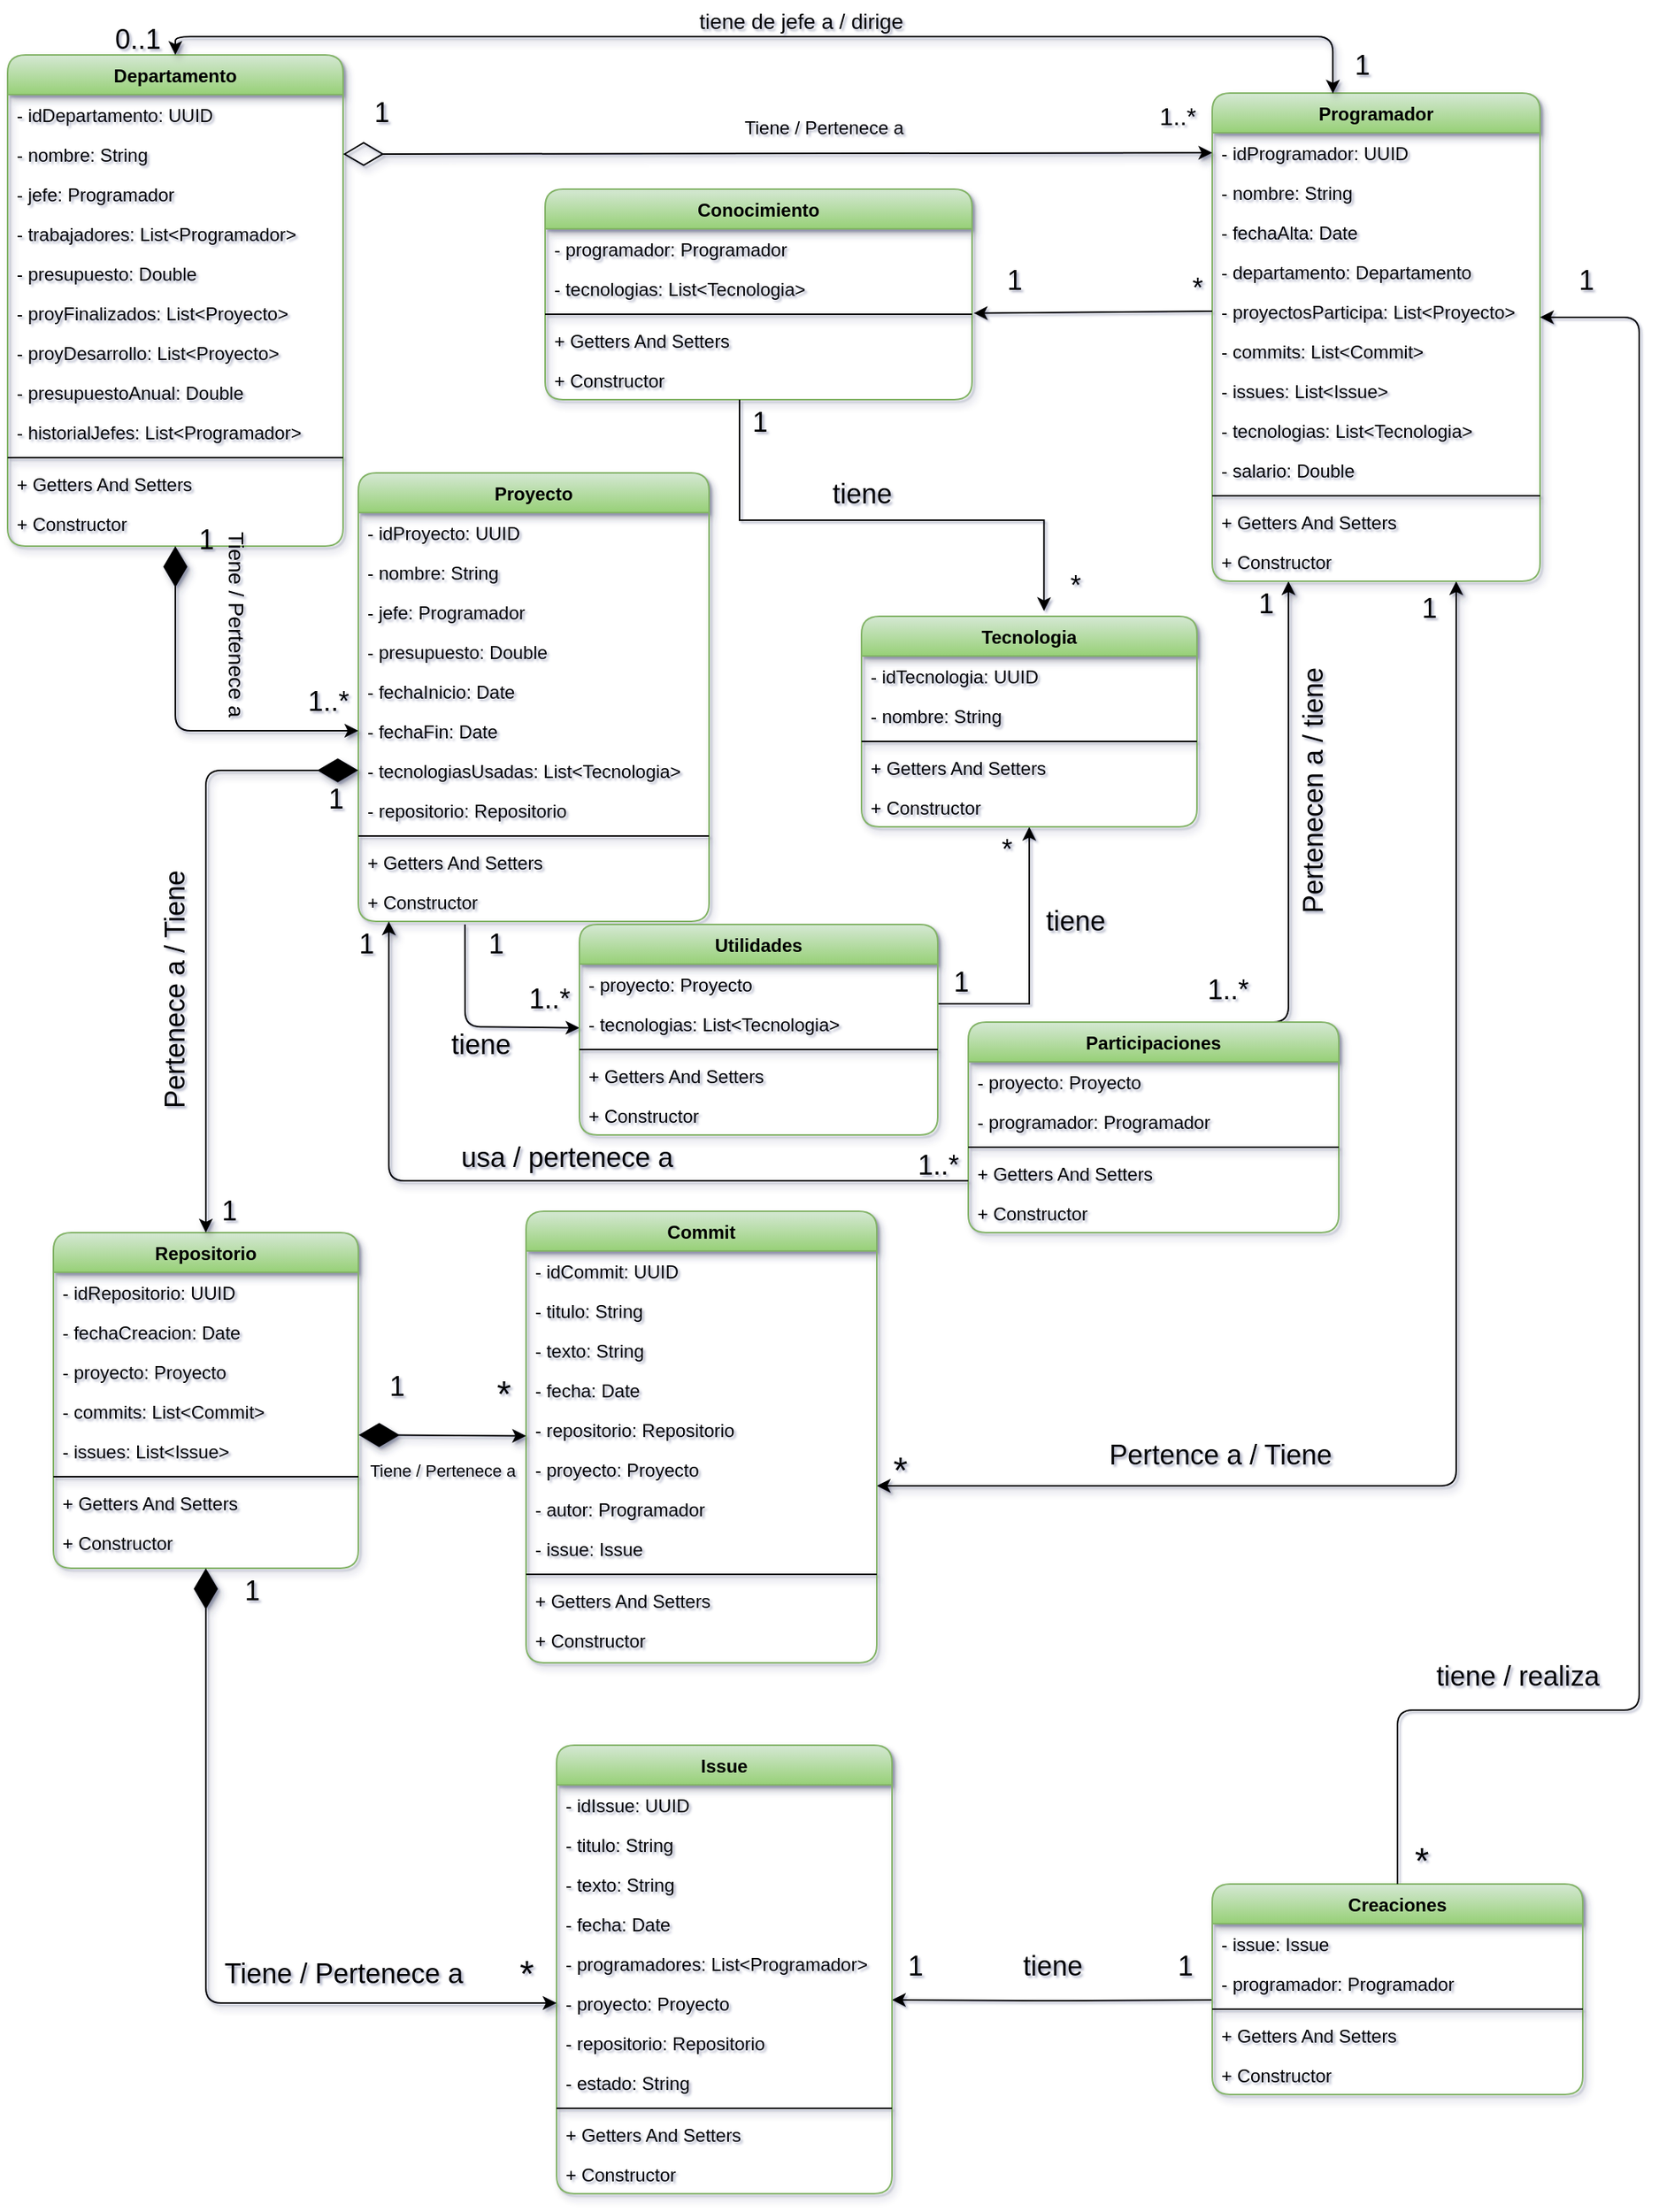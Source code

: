 <mxfile version="15.8.4" type="device"><diagram id="HZmxY4WNw8024BE34JRR" name="Page-1"><mxGraphModel dx="1360" dy="820" grid="1" gridSize="10" guides="1" tooltips="1" connect="1" arrows="1" fold="1" page="1" pageScale="1" pageWidth="827" pageHeight="1169" background="none" math="0" shadow="1"><root><mxCell id="0"/><mxCell id="1" parent="0"/><mxCell id="TiH0geAo-olVfuEoiiwe-1" value="Departamento" style="swimlane;fontStyle=1;align=center;verticalAlign=top;childLayout=stackLayout;horizontal=1;startSize=26;horizontalStack=0;resizeParent=1;resizeParentMax=0;resizeLast=0;collapsible=1;marginBottom=0;fillColor=#d5e8d4;strokeColor=#82b366;gradientColor=#97d077;rounded=1;shadow=1;" parent="1" vertex="1"><mxGeometry y="32" width="220" height="322" as="geometry"/></mxCell><mxCell id="TiH0geAo-olVfuEoiiwe-2" value="- idDepartamento: UUID" style="text;strokeColor=none;fillColor=none;align=left;verticalAlign=top;spacingLeft=4;spacingRight=4;overflow=hidden;rotatable=0;points=[[0,0.5],[1,0.5]];portConstraint=eastwest;rounded=1;shadow=1;" parent="TiH0geAo-olVfuEoiiwe-1" vertex="1"><mxGeometry y="26" width="220" height="26" as="geometry"/></mxCell><mxCell id="ypCZ3P_r6VAvFXWBrY6j-39" value="- nombre: String" style="text;strokeColor=none;fillColor=none;align=left;verticalAlign=top;spacingLeft=4;spacingRight=4;overflow=hidden;rotatable=0;points=[[0,0.5],[1,0.5]];portConstraint=eastwest;rounded=1;shadow=1;" parent="TiH0geAo-olVfuEoiiwe-1" vertex="1"><mxGeometry y="52" width="220" height="26" as="geometry"/></mxCell><mxCell id="TiH0geAo-olVfuEoiiwe-5" value="- jefe: Programador" style="text;strokeColor=none;fillColor=none;align=left;verticalAlign=top;spacingLeft=4;spacingRight=4;overflow=hidden;rotatable=0;points=[[0,0.5],[1,0.5]];portConstraint=eastwest;rounded=1;shadow=1;" parent="TiH0geAo-olVfuEoiiwe-1" vertex="1"><mxGeometry y="78" width="220" height="26" as="geometry"/></mxCell><mxCell id="KIv9-WWHV8d2K7aZ8tw2-1" value="- trabajadores: List&lt;Programador&gt;" style="text;strokeColor=none;fillColor=none;align=left;verticalAlign=top;spacingLeft=4;spacingRight=4;overflow=hidden;rotatable=0;points=[[0,0.5],[1,0.5]];portConstraint=eastwest;rounded=1;shadow=1;" vertex="1" parent="TiH0geAo-olVfuEoiiwe-1"><mxGeometry y="104" width="220" height="26" as="geometry"/></mxCell><mxCell id="TiH0geAo-olVfuEoiiwe-6" value="- presupuesto: Double" style="text;strokeColor=none;fillColor=none;align=left;verticalAlign=top;spacingLeft=4;spacingRight=4;overflow=hidden;rotatable=0;points=[[0,0.5],[1,0.5]];portConstraint=eastwest;rounded=1;shadow=1;" parent="TiH0geAo-olVfuEoiiwe-1" vertex="1"><mxGeometry y="130" width="220" height="26" as="geometry"/></mxCell><mxCell id="TiH0geAo-olVfuEoiiwe-7" value="- proyFinalizados: List&lt;Proyecto&gt;" style="text;strokeColor=none;fillColor=none;align=left;verticalAlign=top;spacingLeft=4;spacingRight=4;overflow=hidden;rotatable=0;points=[[0,0.5],[1,0.5]];portConstraint=eastwest;rounded=1;shadow=1;" parent="TiH0geAo-olVfuEoiiwe-1" vertex="1"><mxGeometry y="156" width="220" height="26" as="geometry"/></mxCell><mxCell id="TiH0geAo-olVfuEoiiwe-8" value="- proyDesarrollo: List&lt;Proyecto&gt;" style="text;strokeColor=none;fillColor=none;align=left;verticalAlign=top;spacingLeft=4;spacingRight=4;overflow=hidden;rotatable=0;points=[[0,0.5],[1,0.5]];portConstraint=eastwest;rounded=1;shadow=1;" parent="TiH0geAo-olVfuEoiiwe-1" vertex="1"><mxGeometry y="182" width="220" height="26" as="geometry"/></mxCell><mxCell id="TiH0geAo-olVfuEoiiwe-9" value="- presupuestoAnual: Double" style="text;strokeColor=none;fillColor=none;align=left;verticalAlign=top;spacingLeft=4;spacingRight=4;overflow=hidden;rotatable=0;points=[[0,0.5],[1,0.5]];portConstraint=eastwest;rounded=1;shadow=1;" parent="TiH0geAo-olVfuEoiiwe-1" vertex="1"><mxGeometry y="208" width="220" height="26" as="geometry"/></mxCell><mxCell id="TiH0geAo-olVfuEoiiwe-21" value="- historialJefes: List&lt;Programador&gt;" style="text;strokeColor=none;fillColor=none;align=left;verticalAlign=top;spacingLeft=4;spacingRight=4;overflow=hidden;rotatable=0;points=[[0,0.5],[1,0.5]];portConstraint=eastwest;rounded=1;shadow=1;" parent="TiH0geAo-olVfuEoiiwe-1" vertex="1"><mxGeometry y="234" width="220" height="26" as="geometry"/></mxCell><mxCell id="TiH0geAo-olVfuEoiiwe-3" value="" style="line;strokeWidth=1;fillColor=none;align=left;verticalAlign=middle;spacingTop=-1;spacingLeft=3;spacingRight=3;rotatable=0;labelPosition=right;points=[];portConstraint=eastwest;rounded=1;shadow=1;" parent="TiH0geAo-olVfuEoiiwe-1" vertex="1"><mxGeometry y="260" width="220" height="8" as="geometry"/></mxCell><mxCell id="TiH0geAo-olVfuEoiiwe-4" value="+ Getters And Setters" style="text;strokeColor=none;fillColor=none;align=left;verticalAlign=top;spacingLeft=4;spacingRight=4;overflow=hidden;rotatable=0;points=[[0,0.5],[1,0.5]];portConstraint=eastwest;rounded=1;shadow=1;" parent="TiH0geAo-olVfuEoiiwe-1" vertex="1"><mxGeometry y="268" width="220" height="26" as="geometry"/></mxCell><mxCell id="TiH0geAo-olVfuEoiiwe-10" value="+ Constructor" style="text;strokeColor=none;fillColor=none;align=left;verticalAlign=top;spacingLeft=4;spacingRight=4;overflow=hidden;rotatable=0;points=[[0,0.5],[1,0.5]];portConstraint=eastwest;rounded=1;shadow=1;" parent="TiH0geAo-olVfuEoiiwe-1" vertex="1"><mxGeometry y="294" width="220" height="28" as="geometry"/></mxCell><mxCell id="TiH0geAo-olVfuEoiiwe-11" value="Proyecto" style="swimlane;fontStyle=1;align=center;verticalAlign=top;childLayout=stackLayout;horizontal=1;startSize=26;horizontalStack=0;resizeParent=1;resizeParentMax=0;resizeLast=0;collapsible=1;marginBottom=0;fillColor=#d5e8d4;strokeColor=#82b366;gradientColor=#97d077;rounded=1;shadow=1;" parent="1" vertex="1"><mxGeometry x="230" y="306" width="230" height="294" as="geometry"/></mxCell><mxCell id="TiH0geAo-olVfuEoiiwe-12" value="- idProyecto: UUID" style="text;strokeColor=none;fillColor=none;align=left;verticalAlign=top;spacingLeft=4;spacingRight=4;overflow=hidden;rotatable=0;points=[[0,0.5],[1,0.5]];portConstraint=eastwest;rounded=1;shadow=1;" parent="TiH0geAo-olVfuEoiiwe-11" vertex="1"><mxGeometry y="26" width="230" height="26" as="geometry"/></mxCell><mxCell id="ypCZ3P_r6VAvFXWBrY6j-42" value="- nombre: String" style="text;strokeColor=none;fillColor=none;align=left;verticalAlign=top;spacingLeft=4;spacingRight=4;overflow=hidden;rotatable=0;points=[[0,0.5],[1,0.5]];portConstraint=eastwest;rounded=1;shadow=1;" parent="TiH0geAo-olVfuEoiiwe-11" vertex="1"><mxGeometry y="52" width="230" height="26" as="geometry"/></mxCell><mxCell id="TiH0geAo-olVfuEoiiwe-13" value="- jefe: Programador" style="text;strokeColor=none;fillColor=none;align=left;verticalAlign=top;spacingLeft=4;spacingRight=4;overflow=hidden;rotatable=0;points=[[0,0.5],[1,0.5]];portConstraint=eastwest;rounded=1;shadow=1;" parent="TiH0geAo-olVfuEoiiwe-11" vertex="1"><mxGeometry y="78" width="230" height="26" as="geometry"/></mxCell><mxCell id="TiH0geAo-olVfuEoiiwe-14" value="- presupuesto: Double" style="text;strokeColor=none;fillColor=none;align=left;verticalAlign=top;spacingLeft=4;spacingRight=4;overflow=hidden;rotatable=0;points=[[0,0.5],[1,0.5]];portConstraint=eastwest;rounded=1;shadow=1;" parent="TiH0geAo-olVfuEoiiwe-11" vertex="1"><mxGeometry y="104" width="230" height="26" as="geometry"/></mxCell><mxCell id="TiH0geAo-olVfuEoiiwe-15" value="- fechaInicio: Date" style="text;strokeColor=none;fillColor=none;align=left;verticalAlign=top;spacingLeft=4;spacingRight=4;overflow=hidden;rotatable=0;points=[[0,0.5],[1,0.5]];portConstraint=eastwest;rounded=1;shadow=1;" parent="TiH0geAo-olVfuEoiiwe-11" vertex="1"><mxGeometry y="130" width="230" height="26" as="geometry"/></mxCell><mxCell id="TiH0geAo-olVfuEoiiwe-16" value="- fechaFin: Date" style="text;strokeColor=none;fillColor=none;align=left;verticalAlign=top;spacingLeft=4;spacingRight=4;overflow=hidden;rotatable=0;points=[[0,0.5],[1,0.5]];portConstraint=eastwest;rounded=1;shadow=1;" parent="TiH0geAo-olVfuEoiiwe-11" vertex="1"><mxGeometry y="156" width="230" height="26" as="geometry"/></mxCell><mxCell id="TiH0geAo-olVfuEoiiwe-17" value="- tecnologiasUsadas: List&lt;Tecnologia&gt;" style="text;strokeColor=none;fillColor=none;align=left;verticalAlign=top;spacingLeft=4;spacingRight=4;overflow=hidden;rotatable=0;points=[[0,0.5],[1,0.5]];portConstraint=eastwest;rounded=1;shadow=1;" parent="TiH0geAo-olVfuEoiiwe-11" vertex="1"><mxGeometry y="182" width="230" height="26" as="geometry"/></mxCell><mxCell id="TiH0geAo-olVfuEoiiwe-22" value="- repositorio: Repositorio" style="text;strokeColor=none;fillColor=none;align=left;verticalAlign=top;spacingLeft=4;spacingRight=4;overflow=hidden;rotatable=0;points=[[0,0.5],[1,0.5]];portConstraint=eastwest;rounded=1;shadow=1;" parent="TiH0geAo-olVfuEoiiwe-11" vertex="1"><mxGeometry y="208" width="230" height="26" as="geometry"/></mxCell><mxCell id="TiH0geAo-olVfuEoiiwe-18" value="" style="line;strokeWidth=1;fillColor=none;align=left;verticalAlign=middle;spacingTop=-1;spacingLeft=3;spacingRight=3;rotatable=0;labelPosition=right;points=[];portConstraint=eastwest;rounded=1;shadow=1;" parent="TiH0geAo-olVfuEoiiwe-11" vertex="1"><mxGeometry y="234" width="230" height="8" as="geometry"/></mxCell><mxCell id="TiH0geAo-olVfuEoiiwe-19" value="+ Getters And Setters" style="text;strokeColor=none;fillColor=none;align=left;verticalAlign=top;spacingLeft=4;spacingRight=4;overflow=hidden;rotatable=0;points=[[0,0.5],[1,0.5]];portConstraint=eastwest;rounded=1;shadow=1;" parent="TiH0geAo-olVfuEoiiwe-11" vertex="1"><mxGeometry y="242" width="230" height="26" as="geometry"/></mxCell><mxCell id="TiH0geAo-olVfuEoiiwe-20" value="+ Constructor " style="text;strokeColor=none;fillColor=none;align=left;verticalAlign=top;spacingLeft=4;spacingRight=4;overflow=hidden;rotatable=0;points=[[0,0.5],[1,0.5]];portConstraint=eastwest;rounded=1;shadow=1;" parent="TiH0geAo-olVfuEoiiwe-11" vertex="1"><mxGeometry y="268" width="230" height="26" as="geometry"/></mxCell><mxCell id="Bo5ASMbknL42rBoyFhP4-28" style="edgeStyle=orthogonalEdgeStyle;orthogonalLoop=1;jettySize=auto;html=1;endArrow=classic;endFill=1;shadow=1;startArrow=classic;startFill=1;" parent="1" source="TiH0geAo-olVfuEoiiwe-23" target="TiH0geAo-olVfuEoiiwe-46" edge="1"><mxGeometry relative="1" as="geometry"><Array as="points"><mxPoint x="950" y="970"/></Array><mxPoint x="570" y="860" as="targetPoint"/></mxGeometry></mxCell><mxCell id="89NfcNjuYtu2z_Fh4dar-20" style="edgeStyle=orthogonalEdgeStyle;rounded=1;orthogonalLoop=1;jettySize=auto;html=1;fontSize=18;endArrow=none;endFill=0;shadow=1;entryX=0.75;entryY=0;entryDx=0;entryDy=0;startArrow=classic;startFill=1;" parent="1" source="TiH0geAo-olVfuEoiiwe-23" target="89NfcNjuYtu2z_Fh4dar-2" edge="1"><mxGeometry relative="1" as="geometry"><Array as="points"><mxPoint x="840" y="666"/></Array><mxPoint x="810" y="590" as="targetPoint"/></mxGeometry></mxCell><mxCell id="TiH0geAo-olVfuEoiiwe-23" value="Programador" style="swimlane;fontStyle=1;align=center;verticalAlign=top;childLayout=stackLayout;horizontal=1;startSize=26;horizontalStack=0;resizeParent=1;resizeParentMax=0;resizeLast=0;collapsible=1;marginBottom=0;fillColor=#d5e8d4;strokeColor=#82b366;gradientColor=#97d077;rounded=1;shadow=1;" parent="1" vertex="1"><mxGeometry x="790" y="57" width="215" height="320" as="geometry"/></mxCell><mxCell id="TiH0geAo-olVfuEoiiwe-24" value="- idProgramador: UUID" style="text;strokeColor=none;fillColor=none;align=left;verticalAlign=top;spacingLeft=4;spacingRight=4;overflow=hidden;rotatable=0;points=[[0,0.5],[1,0.5]];portConstraint=eastwest;rounded=1;shadow=1;" parent="TiH0geAo-olVfuEoiiwe-23" vertex="1"><mxGeometry y="26" width="215" height="26" as="geometry"/></mxCell><mxCell id="ypCZ3P_r6VAvFXWBrY6j-40" value="- nombre: String" style="text;strokeColor=none;fillColor=none;align=left;verticalAlign=top;spacingLeft=4;spacingRight=4;overflow=hidden;rotatable=0;points=[[0,0.5],[1,0.5]];portConstraint=eastwest;rounded=1;shadow=1;" parent="TiH0geAo-olVfuEoiiwe-23" vertex="1"><mxGeometry y="52" width="215" height="26" as="geometry"/></mxCell><mxCell id="TiH0geAo-olVfuEoiiwe-25" value="- fechaAlta: Date" style="text;strokeColor=none;fillColor=none;align=left;verticalAlign=top;spacingLeft=4;spacingRight=4;overflow=hidden;rotatable=0;points=[[0,0.5],[1,0.5]];portConstraint=eastwest;rounded=1;shadow=1;" parent="TiH0geAo-olVfuEoiiwe-23" vertex="1"><mxGeometry y="78" width="215" height="26" as="geometry"/></mxCell><mxCell id="TiH0geAo-olVfuEoiiwe-26" value="- departamento: Departamento" style="text;strokeColor=none;fillColor=none;align=left;verticalAlign=top;spacingLeft=4;spacingRight=4;overflow=hidden;rotatable=0;points=[[0,0.5],[1,0.5]];portConstraint=eastwest;rounded=1;shadow=1;" parent="TiH0geAo-olVfuEoiiwe-23" vertex="1"><mxGeometry y="104" width="215" height="26" as="geometry"/></mxCell><mxCell id="TiH0geAo-olVfuEoiiwe-27" value="- proyectosParticipa: List&lt;Proyecto&gt;" style="text;strokeColor=none;fillColor=none;align=left;verticalAlign=top;spacingLeft=4;spacingRight=4;overflow=hidden;rotatable=0;points=[[0,0.5],[1,0.5]];portConstraint=eastwest;rounded=1;shadow=1;" parent="TiH0geAo-olVfuEoiiwe-23" vertex="1"><mxGeometry y="130" width="215" height="26" as="geometry"/></mxCell><mxCell id="TiH0geAo-olVfuEoiiwe-28" value="- commits: List&lt;Commit&gt;" style="text;strokeColor=none;fillColor=none;align=left;verticalAlign=top;spacingLeft=4;spacingRight=4;overflow=hidden;rotatable=0;points=[[0,0.5],[1,0.5]];portConstraint=eastwest;rounded=1;shadow=1;" parent="TiH0geAo-olVfuEoiiwe-23" vertex="1"><mxGeometry y="156" width="215" height="26" as="geometry"/></mxCell><mxCell id="TiH0geAo-olVfuEoiiwe-29" value="- issues: List&lt;Issue&gt;" style="text;strokeColor=none;fillColor=none;align=left;verticalAlign=top;spacingLeft=4;spacingRight=4;overflow=hidden;rotatable=0;points=[[0,0.5],[1,0.5]];portConstraint=eastwest;rounded=1;shadow=1;" parent="TiH0geAo-olVfuEoiiwe-23" vertex="1"><mxGeometry y="182" width="215" height="26" as="geometry"/></mxCell><mxCell id="TiH0geAo-olVfuEoiiwe-44" value="- tecnologias: List&lt;Tecnologia&gt;" style="text;strokeColor=none;fillColor=none;align=left;verticalAlign=top;spacingLeft=4;spacingRight=4;overflow=hidden;rotatable=0;points=[[0,0.5],[1,0.5]];portConstraint=eastwest;rounded=1;shadow=1;" parent="TiH0geAo-olVfuEoiiwe-23" vertex="1"><mxGeometry y="208" width="215" height="26" as="geometry"/></mxCell><mxCell id="TiH0geAo-olVfuEoiiwe-45" value="- salario: Double" style="text;strokeColor=none;fillColor=none;align=left;verticalAlign=top;spacingLeft=4;spacingRight=4;overflow=hidden;rotatable=0;points=[[0,0.5],[1,0.5]];portConstraint=eastwest;rounded=1;shadow=1;" parent="TiH0geAo-olVfuEoiiwe-23" vertex="1"><mxGeometry y="234" width="215" height="26" as="geometry"/></mxCell><mxCell id="TiH0geAo-olVfuEoiiwe-31" value="" style="line;strokeWidth=1;fillColor=none;align=left;verticalAlign=middle;spacingTop=-1;spacingLeft=3;spacingRight=3;rotatable=0;labelPosition=right;points=[];portConstraint=eastwest;rounded=1;shadow=1;" parent="TiH0geAo-olVfuEoiiwe-23" vertex="1"><mxGeometry y="260" width="215" height="8" as="geometry"/></mxCell><mxCell id="TiH0geAo-olVfuEoiiwe-32" value="+ Getters And Setters" style="text;strokeColor=none;fillColor=none;align=left;verticalAlign=top;spacingLeft=4;spacingRight=4;overflow=hidden;rotatable=0;points=[[0,0.5],[1,0.5]];portConstraint=eastwest;rounded=1;shadow=1;" parent="TiH0geAo-olVfuEoiiwe-23" vertex="1"><mxGeometry y="268" width="215" height="26" as="geometry"/></mxCell><mxCell id="TiH0geAo-olVfuEoiiwe-33" value="+ Constructor " style="text;strokeColor=none;fillColor=none;align=left;verticalAlign=top;spacingLeft=4;spacingRight=4;overflow=hidden;rotatable=0;points=[[0,0.5],[1,0.5]];portConstraint=eastwest;rounded=1;shadow=1;" parent="TiH0geAo-olVfuEoiiwe-23" vertex="1"><mxGeometry y="294" width="215" height="26" as="geometry"/></mxCell><mxCell id="TiH0geAo-olVfuEoiiwe-34" value="Repositorio" style="swimlane;fontStyle=1;align=center;verticalAlign=top;childLayout=stackLayout;horizontal=1;startSize=26;horizontalStack=0;resizeParent=1;resizeParentMax=0;resizeLast=0;collapsible=1;marginBottom=0;fillColor=#d5e8d4;strokeColor=#82b366;gradientColor=#97d077;rounded=1;shadow=1;" parent="1" vertex="1"><mxGeometry x="30" y="804" width="200" height="220" as="geometry"/></mxCell><mxCell id="TiH0geAo-olVfuEoiiwe-35" value="- idRepositorio: UUID" style="text;strokeColor=none;fillColor=none;align=left;verticalAlign=top;spacingLeft=4;spacingRight=4;overflow=hidden;rotatable=0;points=[[0,0.5],[1,0.5]];portConstraint=eastwest;rounded=1;shadow=1;" parent="TiH0geAo-olVfuEoiiwe-34" vertex="1"><mxGeometry y="26" width="200" height="26" as="geometry"/></mxCell><mxCell id="TiH0geAo-olVfuEoiiwe-36" value="- fechaCreacion: Date" style="text;strokeColor=none;fillColor=none;align=left;verticalAlign=top;spacingLeft=4;spacingRight=4;overflow=hidden;rotatable=0;points=[[0,0.5],[1,0.5]];portConstraint=eastwest;rounded=1;shadow=1;" parent="TiH0geAo-olVfuEoiiwe-34" vertex="1"><mxGeometry y="52" width="200" height="26" as="geometry"/></mxCell><mxCell id="TiH0geAo-olVfuEoiiwe-37" value="- proyecto: Proyecto" style="text;strokeColor=none;fillColor=none;align=left;verticalAlign=top;spacingLeft=4;spacingRight=4;overflow=hidden;rotatable=0;points=[[0,0.5],[1,0.5]];portConstraint=eastwest;rounded=1;shadow=1;" parent="TiH0geAo-olVfuEoiiwe-34" vertex="1"><mxGeometry y="78" width="200" height="26" as="geometry"/></mxCell><mxCell id="TiH0geAo-olVfuEoiiwe-39" value="- commits: List&lt;Commit&gt;" style="text;strokeColor=none;fillColor=none;align=left;verticalAlign=top;spacingLeft=4;spacingRight=4;overflow=hidden;rotatable=0;points=[[0,0.5],[1,0.5]];portConstraint=eastwest;rounded=1;shadow=1;" parent="TiH0geAo-olVfuEoiiwe-34" vertex="1"><mxGeometry y="104" width="200" height="26" as="geometry"/></mxCell><mxCell id="TiH0geAo-olVfuEoiiwe-40" value="- issues: List&lt;Issue&gt;" style="text;strokeColor=none;fillColor=none;align=left;verticalAlign=top;spacingLeft=4;spacingRight=4;overflow=hidden;rotatable=0;points=[[0,0.5],[1,0.5]];portConstraint=eastwest;rounded=1;shadow=1;" parent="TiH0geAo-olVfuEoiiwe-34" vertex="1"><mxGeometry y="130" width="200" height="26" as="geometry"/></mxCell><mxCell id="TiH0geAo-olVfuEoiiwe-41" value="" style="line;strokeWidth=1;fillColor=none;align=left;verticalAlign=middle;spacingTop=-1;spacingLeft=3;spacingRight=3;rotatable=0;labelPosition=right;points=[];portConstraint=eastwest;rounded=1;shadow=1;" parent="TiH0geAo-olVfuEoiiwe-34" vertex="1"><mxGeometry y="156" width="200" height="8" as="geometry"/></mxCell><mxCell id="TiH0geAo-olVfuEoiiwe-42" value="+ Getters And Setters" style="text;strokeColor=none;fillColor=none;align=left;verticalAlign=top;spacingLeft=4;spacingRight=4;overflow=hidden;rotatable=0;points=[[0,0.5],[1,0.5]];portConstraint=eastwest;rounded=1;shadow=1;" parent="TiH0geAo-olVfuEoiiwe-34" vertex="1"><mxGeometry y="164" width="200" height="26" as="geometry"/></mxCell><mxCell id="TiH0geAo-olVfuEoiiwe-43" value="+ Constructor " style="text;strokeColor=none;fillColor=none;align=left;verticalAlign=top;spacingLeft=4;spacingRight=4;overflow=hidden;rotatable=0;points=[[0,0.5],[1,0.5]];portConstraint=eastwest;rounded=1;shadow=1;" parent="TiH0geAo-olVfuEoiiwe-34" vertex="1"><mxGeometry y="190" width="200" height="30" as="geometry"/></mxCell><mxCell id="TiH0geAo-olVfuEoiiwe-46" value="Commit" style="swimlane;fontStyle=1;align=center;verticalAlign=top;childLayout=stackLayout;horizontal=1;startSize=26;horizontalStack=0;resizeParent=1;resizeParentMax=0;resizeLast=0;collapsible=1;marginBottom=0;fillColor=#d5e8d4;strokeColor=#82b366;gradientColor=#97d077;rounded=1;shadow=1;" parent="1" vertex="1"><mxGeometry x="340" y="790" width="230" height="296" as="geometry"/></mxCell><mxCell id="ypCZ3P_r6VAvFXWBrY6j-45" value="- idCommit: UUID" style="text;strokeColor=none;fillColor=none;align=left;verticalAlign=top;spacingLeft=4;spacingRight=4;overflow=hidden;rotatable=0;points=[[0,0.5],[1,0.5]];portConstraint=eastwest;rounded=1;shadow=1;" parent="TiH0geAo-olVfuEoiiwe-46" vertex="1"><mxGeometry y="26" width="230" height="26" as="geometry"/></mxCell><mxCell id="TiH0geAo-olVfuEoiiwe-47" value="- titulo: String" style="text;strokeColor=none;fillColor=none;align=left;verticalAlign=top;spacingLeft=4;spacingRight=4;overflow=hidden;rotatable=0;points=[[0,0.5],[1,0.5]];portConstraint=eastwest;rounded=1;shadow=1;" parent="TiH0geAo-olVfuEoiiwe-46" vertex="1"><mxGeometry y="52" width="230" height="26" as="geometry"/></mxCell><mxCell id="TiH0geAo-olVfuEoiiwe-48" value="- texto: String" style="text;strokeColor=none;fillColor=none;align=left;verticalAlign=top;spacingLeft=4;spacingRight=4;overflow=hidden;rotatable=0;points=[[0,0.5],[1,0.5]];portConstraint=eastwest;rounded=1;shadow=1;" parent="TiH0geAo-olVfuEoiiwe-46" vertex="1"><mxGeometry y="78" width="230" height="26" as="geometry"/></mxCell><mxCell id="TiH0geAo-olVfuEoiiwe-49" value="- fecha: Date" style="text;strokeColor=none;fillColor=none;align=left;verticalAlign=top;spacingLeft=4;spacingRight=4;overflow=hidden;rotatable=0;points=[[0,0.5],[1,0.5]];portConstraint=eastwest;rounded=1;shadow=1;" parent="TiH0geAo-olVfuEoiiwe-46" vertex="1"><mxGeometry y="104" width="230" height="26" as="geometry"/></mxCell><mxCell id="TiH0geAo-olVfuEoiiwe-50" value="- repositorio: Repositorio" style="text;strokeColor=none;fillColor=none;align=left;verticalAlign=top;spacingLeft=4;spacingRight=4;overflow=hidden;rotatable=0;points=[[0,0.5],[1,0.5]];portConstraint=eastwest;rounded=1;shadow=1;" parent="TiH0geAo-olVfuEoiiwe-46" vertex="1"><mxGeometry y="130" width="230" height="26" as="geometry"/></mxCell><mxCell id="TiH0geAo-olVfuEoiiwe-51" value="- proyecto: Proyecto" style="text;strokeColor=none;fillColor=none;align=left;verticalAlign=top;spacingLeft=4;spacingRight=4;overflow=hidden;rotatable=0;points=[[0,0.5],[1,0.5]];portConstraint=eastwest;rounded=1;shadow=1;" parent="TiH0geAo-olVfuEoiiwe-46" vertex="1"><mxGeometry y="156" width="230" height="26" as="geometry"/></mxCell><mxCell id="TiH0geAo-olVfuEoiiwe-52" value="- autor: Programador" style="text;strokeColor=none;fillColor=none;align=left;verticalAlign=top;spacingLeft=4;spacingRight=4;overflow=hidden;rotatable=0;points=[[0,0.5],[1,0.5]];portConstraint=eastwest;rounded=1;shadow=1;" parent="TiH0geAo-olVfuEoiiwe-46" vertex="1"><mxGeometry y="182" width="230" height="26" as="geometry"/></mxCell><mxCell id="TiH0geAo-olVfuEoiiwe-56" value="- issue: Issue" style="text;strokeColor=none;fillColor=none;align=left;verticalAlign=top;spacingLeft=4;spacingRight=4;overflow=hidden;rotatable=0;points=[[0,0.5],[1,0.5]];portConstraint=eastwest;rounded=1;shadow=1;" parent="TiH0geAo-olVfuEoiiwe-46" vertex="1"><mxGeometry y="208" width="230" height="26" as="geometry"/></mxCell><mxCell id="TiH0geAo-olVfuEoiiwe-53" value="" style="line;strokeWidth=1;fillColor=none;align=left;verticalAlign=middle;spacingTop=-1;spacingLeft=3;spacingRight=3;rotatable=0;labelPosition=right;points=[];portConstraint=eastwest;rounded=1;shadow=1;" parent="TiH0geAo-olVfuEoiiwe-46" vertex="1"><mxGeometry y="234" width="230" height="8" as="geometry"/></mxCell><mxCell id="TiH0geAo-olVfuEoiiwe-54" value="+ Getters And Setters" style="text;strokeColor=none;fillColor=none;align=left;verticalAlign=top;spacingLeft=4;spacingRight=4;overflow=hidden;rotatable=0;points=[[0,0.5],[1,0.5]];portConstraint=eastwest;rounded=1;shadow=1;" parent="TiH0geAo-olVfuEoiiwe-46" vertex="1"><mxGeometry y="242" width="230" height="26" as="geometry"/></mxCell><mxCell id="TiH0geAo-olVfuEoiiwe-55" value="+ Constructor " style="text;strokeColor=none;fillColor=none;align=left;verticalAlign=top;spacingLeft=4;spacingRight=4;overflow=hidden;rotatable=0;points=[[0,0.5],[1,0.5]];portConstraint=eastwest;rounded=1;shadow=1;" parent="TiH0geAo-olVfuEoiiwe-46" vertex="1"><mxGeometry y="268" width="230" height="28" as="geometry"/></mxCell><mxCell id="y__afnDM-_Wm_M2NOgLT-55" value="" style="edgeStyle=orthogonalEdgeStyle;rounded=1;orthogonalLoop=1;jettySize=auto;html=1;fontSize=18;endArrow=none;endFill=0;startArrow=classic;startFill=1;entryX=0;entryY=0.923;entryDx=0;entryDy=0;entryPerimeter=0;" parent="1" target="y__afnDM-_Wm_M2NOgLT-50" edge="1"><mxGeometry relative="1" as="geometry"><mxPoint x="725" y="1117" as="targetPoint"/><Array as="points"/><mxPoint x="580" y="1307" as="sourcePoint"/></mxGeometry></mxCell><mxCell id="TiH0geAo-olVfuEoiiwe-57" value="Issue" style="swimlane;fontStyle=1;align=center;verticalAlign=top;childLayout=stackLayout;horizontal=1;startSize=26;horizontalStack=0;resizeParent=1;resizeParentMax=0;resizeLast=0;collapsible=1;marginBottom=0;fillColor=#d5e8d4;strokeColor=#82b366;gradientColor=#97d077;rounded=1;shadow=1;" parent="1" vertex="1"><mxGeometry x="360" y="1140" width="220" height="294" as="geometry"/></mxCell><mxCell id="TiH0geAo-olVfuEoiiwe-58" value="- idIssue: UUID" style="text;strokeColor=none;fillColor=none;align=left;verticalAlign=top;spacingLeft=4;spacingRight=4;overflow=hidden;rotatable=0;points=[[0,0.5],[1,0.5]];portConstraint=eastwest;rounded=1;shadow=1;" parent="TiH0geAo-olVfuEoiiwe-57" vertex="1"><mxGeometry y="26" width="220" height="26" as="geometry"/></mxCell><mxCell id="ypCZ3P_r6VAvFXWBrY6j-46" value="- titulo: String" style="text;strokeColor=none;fillColor=none;align=left;verticalAlign=top;spacingLeft=4;spacingRight=4;overflow=hidden;rotatable=0;points=[[0,0.5],[1,0.5]];portConstraint=eastwest;rounded=1;shadow=1;" parent="TiH0geAo-olVfuEoiiwe-57" vertex="1"><mxGeometry y="52" width="220" height="26" as="geometry"/></mxCell><mxCell id="TiH0geAo-olVfuEoiiwe-59" value="- texto: String" style="text;strokeColor=none;fillColor=none;align=left;verticalAlign=top;spacingLeft=4;spacingRight=4;overflow=hidden;rotatable=0;points=[[0,0.5],[1,0.5]];portConstraint=eastwest;rounded=1;shadow=1;" parent="TiH0geAo-olVfuEoiiwe-57" vertex="1"><mxGeometry y="78" width="220" height="26" as="geometry"/></mxCell><mxCell id="TiH0geAo-olVfuEoiiwe-60" value="- fecha: Date" style="text;strokeColor=none;fillColor=none;align=left;verticalAlign=top;spacingLeft=4;spacingRight=4;overflow=hidden;rotatable=0;points=[[0,0.5],[1,0.5]];portConstraint=eastwest;rounded=1;shadow=1;" parent="TiH0geAo-olVfuEoiiwe-57" vertex="1"><mxGeometry y="104" width="220" height="26" as="geometry"/></mxCell><mxCell id="TiH0geAo-olVfuEoiiwe-61" value="- programadores: List&lt;Programador&gt;" style="text;strokeColor=none;fillColor=none;align=left;verticalAlign=top;spacingLeft=4;spacingRight=4;overflow=hidden;rotatable=0;points=[[0,0.5],[1,0.5]];portConstraint=eastwest;rounded=1;shadow=1;" parent="TiH0geAo-olVfuEoiiwe-57" vertex="1"><mxGeometry y="130" width="220" height="26" as="geometry"/></mxCell><mxCell id="TiH0geAo-olVfuEoiiwe-62" value="- proyecto: Proyecto" style="text;strokeColor=none;fillColor=none;align=left;verticalAlign=top;spacingLeft=4;spacingRight=4;overflow=hidden;rotatable=0;points=[[0,0.5],[1,0.5]];portConstraint=eastwest;rounded=1;shadow=1;" parent="TiH0geAo-olVfuEoiiwe-57" vertex="1"><mxGeometry y="156" width="220" height="26" as="geometry"/></mxCell><mxCell id="TiH0geAo-olVfuEoiiwe-63" value="- repositorio: Repositorio" style="text;strokeColor=none;fillColor=none;align=left;verticalAlign=top;spacingLeft=4;spacingRight=4;overflow=hidden;rotatable=0;points=[[0,0.5],[1,0.5]];portConstraint=eastwest;rounded=1;shadow=1;" parent="TiH0geAo-olVfuEoiiwe-57" vertex="1"><mxGeometry y="182" width="220" height="26" as="geometry"/></mxCell><mxCell id="Bo5ASMbknL42rBoyFhP4-26" value="- estado: String" style="text;strokeColor=none;fillColor=none;align=left;verticalAlign=top;spacingLeft=4;spacingRight=4;overflow=hidden;rotatable=0;points=[[0,0.5],[1,0.5]];portConstraint=eastwest;rounded=1;shadow=1;" parent="TiH0geAo-olVfuEoiiwe-57" vertex="1"><mxGeometry y="208" width="220" height="26" as="geometry"/></mxCell><mxCell id="TiH0geAo-olVfuEoiiwe-65" value="" style="line;strokeWidth=1;fillColor=none;align=left;verticalAlign=middle;spacingTop=-1;spacingLeft=3;spacingRight=3;rotatable=0;labelPosition=right;points=[];portConstraint=eastwest;rounded=1;shadow=1;" parent="TiH0geAo-olVfuEoiiwe-57" vertex="1"><mxGeometry y="234" width="220" height="8" as="geometry"/></mxCell><mxCell id="TiH0geAo-olVfuEoiiwe-66" value="+ Getters And Setters" style="text;strokeColor=none;fillColor=none;align=left;verticalAlign=top;spacingLeft=4;spacingRight=4;overflow=hidden;rotatable=0;points=[[0,0.5],[1,0.5]];portConstraint=eastwest;rounded=1;shadow=1;" parent="TiH0geAo-olVfuEoiiwe-57" vertex="1"><mxGeometry y="242" width="220" height="26" as="geometry"/></mxCell><mxCell id="TiH0geAo-olVfuEoiiwe-67" value="+ Constructor " style="text;strokeColor=none;fillColor=none;align=left;verticalAlign=top;spacingLeft=4;spacingRight=4;overflow=hidden;rotatable=0;points=[[0,0.5],[1,0.5]];portConstraint=eastwest;rounded=1;shadow=1;" parent="TiH0geAo-olVfuEoiiwe-57" vertex="1"><mxGeometry y="268" width="220" height="26" as="geometry"/></mxCell><mxCell id="Bo5ASMbknL42rBoyFhP4-2" value="Tiene / Pertenece a" style="text;html=1;align=center;verticalAlign=middle;resizable=0;points=[];autosize=1;strokeColor=none;fillColor=none;rounded=1;shadow=1;" parent="1" vertex="1"><mxGeometry x="475" y="70" width="120" height="20" as="geometry"/></mxCell><mxCell id="Bo5ASMbknL42rBoyFhP4-4" value="&lt;font style=&quot;font-size: 18px&quot;&gt;1&lt;/font&gt;" style="text;html=1;align=center;verticalAlign=middle;resizable=0;points=[];autosize=1;strokeColor=none;fillColor=none;rounded=1;shadow=1;" parent="1" vertex="1"><mxGeometry x="230" y="60" width="30" height="20" as="geometry"/></mxCell><mxCell id="Bo5ASMbknL42rBoyFhP4-10" value="&lt;font style=&quot;font-size: 18px&quot;&gt;1..*&lt;/font&gt;" style="text;html=1;align=center;verticalAlign=middle;resizable=0;points=[];autosize=1;strokeColor=none;fillColor=none;rounded=1;shadow=1;" parent="1" vertex="1"><mxGeometry x="190" y="446" width="40" height="20" as="geometry"/></mxCell><mxCell id="Bo5ASMbknL42rBoyFhP4-11" value="&lt;font style=&quot;font-size: 18px&quot;&gt;1&lt;/font&gt;" style="text;html=1;align=center;verticalAlign=middle;resizable=0;points=[];autosize=1;strokeColor=none;fillColor=none;rounded=1;shadow=1;" parent="1" vertex="1"><mxGeometry x="115" y="340" width="30" height="20" as="geometry"/></mxCell><mxCell id="Bo5ASMbknL42rBoyFhP4-13" value="&lt;font style=&quot;font-size: 14px&quot;&gt;Tiene / Pertenece a &lt;/font&gt;" style="text;html=1;align=center;verticalAlign=middle;resizable=0;points=[];autosize=1;strokeColor=none;fillColor=none;rounded=1;shadow=1;rotation=90;" parent="1" vertex="1"><mxGeometry x="80" y="395" width="140" height="20" as="geometry"/></mxCell><mxCell id="Bo5ASMbknL42rBoyFhP4-15" value="&lt;font style=&quot;font-size: 18px&quot;&gt;1&lt;/font&gt;" style="text;html=1;align=center;verticalAlign=middle;resizable=0;points=[];autosize=1;strokeColor=none;fillColor=none;rounded=1;shadow=1;" parent="1" vertex="1"><mxGeometry x="130" y="780" width="30" height="20" as="geometry"/></mxCell><mxCell id="Bo5ASMbknL42rBoyFhP4-16" value="&lt;font style=&quot;font-size: 18px&quot;&gt;Pertenece a / Tiene&lt;/font&gt;" style="text;html=1;align=center;verticalAlign=middle;resizable=0;points=[];autosize=1;strokeColor=none;fillColor=none;rounded=1;shadow=1;rotation=-90;" parent="1" vertex="1"><mxGeometry x="25" y="635" width="170" height="20" as="geometry"/></mxCell><mxCell id="Bo5ASMbknL42rBoyFhP4-17" value="&lt;font style=&quot;font-size: 18px&quot;&gt;1&lt;/font&gt;" style="text;html=1;align=center;verticalAlign=middle;resizable=0;points=[];autosize=1;strokeColor=none;fillColor=none;rounded=1;shadow=1;" parent="1" vertex="1"><mxGeometry x="200" y="510" width="30" height="20" as="geometry"/></mxCell><mxCell id="Bo5ASMbknL42rBoyFhP4-19" value="&lt;font style=&quot;font-size: 24px&quot;&gt;*&lt;/font&gt;" style="text;html=1;align=center;verticalAlign=middle;resizable=0;points=[];autosize=1;strokeColor=none;fillColor=none;rounded=1;shadow=1;" parent="1" vertex="1"><mxGeometry x="330" y="1280" width="20" height="20" as="geometry"/></mxCell><mxCell id="Bo5ASMbknL42rBoyFhP4-22" value="&lt;font style=&quot;font-size: 18px&quot;&gt;Tiene / Pertenece a&lt;/font&gt;" style="text;html=1;align=center;verticalAlign=middle;resizable=0;points=[];autosize=1;strokeColor=none;fillColor=none;rounded=1;shadow=1;" parent="1" vertex="1"><mxGeometry x="135" y="1280" width="170" height="20" as="geometry"/></mxCell><mxCell id="Bo5ASMbknL42rBoyFhP4-24" value="&lt;font style=&quot;font-size: 24px&quot;&gt;*&lt;/font&gt;" style="text;html=1;align=center;verticalAlign=middle;resizable=0;points=[];autosize=1;strokeColor=none;fillColor=none;rounded=1;shadow=1;" parent="1" vertex="1"><mxGeometry x="315" y="900" width="20" height="20" as="geometry"/></mxCell><mxCell id="Bo5ASMbknL42rBoyFhP4-30" value="&lt;font style=&quot;font-size: 18px&quot;&gt;*&lt;/font&gt;" style="text;html=1;align=center;verticalAlign=middle;resizable=0;points=[];autosize=1;strokeColor=none;fillColor=none;rounded=1;shadow=1;" parent="1" vertex="1"><mxGeometry x="770" y="175" width="20" height="20" as="geometry"/></mxCell><mxCell id="Bo5ASMbknL42rBoyFhP4-31" value="&lt;font style=&quot;font-size: 24px&quot;&gt;*&lt;/font&gt;" style="text;html=1;align=center;verticalAlign=middle;resizable=0;points=[];autosize=1;strokeColor=none;fillColor=none;rounded=1;shadow=1;" parent="1" vertex="1"><mxGeometry x="575" y="950" width="20" height="20" as="geometry"/></mxCell><mxCell id="Bo5ASMbknL42rBoyFhP4-32" value="&lt;font style=&quot;font-size: 18px&quot;&gt;Pertence a / Tiene&lt;/font&gt;" style="text;html=1;align=center;verticalAlign=middle;resizable=0;points=[];autosize=1;strokeColor=none;fillColor=none;rounded=1;shadow=1;" parent="1" vertex="1"><mxGeometry x="715" y="940" width="160" height="20" as="geometry"/></mxCell><mxCell id="89NfcNjuYtu2z_Fh4dar-2" value="Participaciones" style="swimlane;fontStyle=1;align=center;verticalAlign=top;childLayout=stackLayout;horizontal=1;startSize=26;horizontalStack=0;resizeParent=1;resizeParentMax=0;resizeLast=0;collapsible=1;marginBottom=0;fillColor=#d5e8d4;strokeColor=#82b366;gradientColor=#97d077;rounded=1;shadow=1;" parent="1" vertex="1"><mxGeometry x="630" y="666" width="243" height="138" as="geometry"/></mxCell><mxCell id="89NfcNjuYtu2z_Fh4dar-15" value="- proyecto: Proyecto" style="text;strokeColor=none;fillColor=none;align=left;verticalAlign=top;spacingLeft=4;spacingRight=4;overflow=hidden;rotatable=0;points=[[0,0.5],[1,0.5]];portConstraint=eastwest;rounded=1;shadow=1;" parent="89NfcNjuYtu2z_Fh4dar-2" vertex="1"><mxGeometry y="26" width="243" height="26" as="geometry"/></mxCell><mxCell id="89NfcNjuYtu2z_Fh4dar-4" value="- programador: Programador" style="text;strokeColor=none;fillColor=none;align=left;verticalAlign=top;spacingLeft=4;spacingRight=4;overflow=hidden;rotatable=0;points=[[0,0.5],[1,0.5]];portConstraint=eastwest;rounded=1;shadow=1;" parent="89NfcNjuYtu2z_Fh4dar-2" vertex="1"><mxGeometry y="52" width="243" height="26" as="geometry"/></mxCell><mxCell id="89NfcNjuYtu2z_Fh4dar-5" value="" style="line;strokeWidth=1;fillColor=none;align=left;verticalAlign=middle;spacingTop=-1;spacingLeft=3;spacingRight=3;rotatable=0;labelPosition=right;points=[];portConstraint=eastwest;rounded=1;shadow=1;" parent="89NfcNjuYtu2z_Fh4dar-2" vertex="1"><mxGeometry y="78" width="243" height="8" as="geometry"/></mxCell><mxCell id="89NfcNjuYtu2z_Fh4dar-6" value="+ Getters And Setters" style="text;strokeColor=none;fillColor=none;align=left;verticalAlign=top;spacingLeft=4;spacingRight=4;overflow=hidden;rotatable=0;points=[[0,0.5],[1,0.5]];portConstraint=eastwest;rounded=1;shadow=1;" parent="89NfcNjuYtu2z_Fh4dar-2" vertex="1"><mxGeometry y="86" width="243" height="26" as="geometry"/></mxCell><mxCell id="89NfcNjuYtu2z_Fh4dar-7" value="+ Constructor " style="text;strokeColor=none;fillColor=none;align=left;verticalAlign=top;spacingLeft=4;spacingRight=4;overflow=hidden;rotatable=0;points=[[0,0.5],[1,0.5]];portConstraint=eastwest;rounded=1;shadow=1;" parent="89NfcNjuYtu2z_Fh4dar-2" vertex="1"><mxGeometry y="112" width="243" height="26" as="geometry"/></mxCell><mxCell id="89NfcNjuYtu2z_Fh4dar-17" style="edgeStyle=orthogonalEdgeStyle;rounded=1;orthogonalLoop=1;jettySize=auto;html=1;fontSize=18;endArrow=none;endFill=0;shadow=1;startArrow=classic;startFill=1;" parent="1" source="TiH0geAo-olVfuEoiiwe-11" target="89NfcNjuYtu2z_Fh4dar-2" edge="1"><mxGeometry relative="1" as="geometry"><mxPoint x="660" y="555" as="targetPoint"/><Array as="points"><mxPoint x="250" y="770"/></Array></mxGeometry></mxCell><mxCell id="89NfcNjuYtu2z_Fh4dar-18" value="1" style="text;html=1;align=center;verticalAlign=middle;resizable=0;points=[];autosize=1;strokeColor=none;fillColor=none;fontSize=18;shadow=1;" parent="1" vertex="1"><mxGeometry x="220" y="600" width="30" height="30" as="geometry"/></mxCell><mxCell id="89NfcNjuYtu2z_Fh4dar-22" value="1..*" style="text;html=1;align=center;verticalAlign=middle;resizable=0;points=[];autosize=1;strokeColor=none;fillColor=none;fontSize=18;shadow=1;" parent="1" vertex="1"><mxGeometry x="780" y="630" width="40" height="30" as="geometry"/></mxCell><mxCell id="89NfcNjuYtu2z_Fh4dar-23" value="&lt;font style=&quot;font-size: 18px&quot;&gt;Pertenecen a / tiene&lt;br&gt;&lt;/font&gt;" style="text;html=1;align=center;verticalAlign=middle;resizable=0;points=[];autosize=1;strokeColor=none;fillColor=none;fontSize=18;shadow=1;rotation=-90;" parent="1" vertex="1"><mxGeometry x="766.5" y="500" width="180" height="30" as="geometry"/></mxCell><mxCell id="89NfcNjuYtu2z_Fh4dar-25" value="&lt;font style=&quot;font-size: 18px&quot;&gt;usa / pertenece a&amp;nbsp; &lt;br&gt;&lt;/font&gt;" style="text;html=1;align=center;verticalAlign=middle;resizable=0;points=[];autosize=1;strokeColor=none;fillColor=none;fontSize=18;shadow=1;" parent="1" vertex="1"><mxGeometry x="289" y="740" width="160" height="30" as="geometry"/></mxCell><mxCell id="89NfcNjuYtu2z_Fh4dar-30" value="&lt;font style=&quot;font-size: 18px&quot;&gt;1&lt;/font&gt;" style="text;html=1;align=center;verticalAlign=middle;resizable=0;points=[];autosize=1;strokeColor=none;fillColor=none;fontSize=24;shadow=1;" parent="1" vertex="1"><mxGeometry x="873" y="17" width="30" height="40" as="geometry"/></mxCell><mxCell id="89NfcNjuYtu2z_Fh4dar-33" value="tiene de jefe a / dirige" style="text;html=1;align=center;verticalAlign=middle;resizable=0;points=[];autosize=1;strokeColor=none;fillColor=none;fontSize=14;shadow=1;" parent="1" vertex="1"><mxGeometry x="445" width="150" height="20" as="geometry"/></mxCell><mxCell id="89NfcNjuYtu2z_Fh4dar-29" style="edgeStyle=orthogonalEdgeStyle;rounded=1;orthogonalLoop=1;jettySize=auto;html=1;fontSize=24;endArrow=classic;endFill=1;shadow=1;exitX=0.368;exitY=0.001;exitDx=0;exitDy=0;exitPerimeter=0;startArrow=classic;startFill=1;" parent="1" source="TiH0geAo-olVfuEoiiwe-23" target="TiH0geAo-olVfuEoiiwe-1" edge="1"><mxGeometry relative="1" as="geometry"><mxPoint x="695" y="10" as="targetPoint"/><Array as="points"><mxPoint x="869" y="20"/><mxPoint x="110" y="20"/></Array></mxGeometry></mxCell><mxCell id="y__afnDM-_Wm_M2NOgLT-1" value="&lt;font style=&quot;font-size: 18px&quot;&gt;0..1&lt;/font&gt;" style="text;html=1;align=center;verticalAlign=middle;resizable=0;points=[];autosize=1;strokeColor=none;fillColor=none;shadow=1;" parent="1" vertex="1"><mxGeometry x="60" y="12" width="50" height="20" as="geometry"/></mxCell><mxCell id="y__afnDM-_Wm_M2NOgLT-3" value="" style="endArrow=diamondThin;endFill=1;endSize=24;html=1;rounded=1;fontSize=18;entryX=0.5;entryY=1;entryDx=0;entryDy=0;exitX=0;exitY=0.5;exitDx=0;exitDy=0;sketch=0;shadow=1;jumpSize=6;labelBorderColor=none;startArrow=classic;startFill=1;" parent="1" source="TiH0geAo-olVfuEoiiwe-62" target="TiH0geAo-olVfuEoiiwe-34" edge="1"><mxGeometry width="160" relative="1" as="geometry"><mxPoint x="180" y="920" as="sourcePoint"/><mxPoint x="340" y="920" as="targetPoint"/><Array as="points"><mxPoint x="130" y="1309"/></Array></mxGeometry></mxCell><mxCell id="y__afnDM-_Wm_M2NOgLT-4" value="1" style="text;html=1;align=center;verticalAlign=middle;resizable=0;points=[];autosize=1;strokeColor=none;fillColor=none;fontSize=18;shadow=1;" parent="1" vertex="1"><mxGeometry x="145" y="1024" width="30" height="30" as="geometry"/></mxCell><mxCell id="y__afnDM-_Wm_M2NOgLT-5" value="" style="endArrow=diamondThin;endFill=1;endSize=24;html=1;rounded=0;fontSize=18;sketch=0;shadow=1;jumpSize=6;labelBorderColor=none;entryX=1.001;entryY=1.101;entryDx=0;entryDy=0;entryPerimeter=0;startArrow=classic;startFill=1;" parent="1" source="TiH0geAo-olVfuEoiiwe-46" target="TiH0geAo-olVfuEoiiwe-39" edge="1"><mxGeometry width="160" relative="1" as="geometry"><mxPoint x="330" y="758" as="sourcePoint"/><mxPoint x="230" y="751" as="targetPoint"/><Array as="points"/></mxGeometry></mxCell><mxCell id="y__afnDM-_Wm_M2NOgLT-7" value="1" style="text;html=1;align=center;verticalAlign=middle;resizable=0;points=[];autosize=1;strokeColor=none;fillColor=none;fontSize=18;shadow=1;" parent="1" vertex="1"><mxGeometry x="240" y="890" width="30" height="30" as="geometry"/></mxCell><mxCell id="y__afnDM-_Wm_M2NOgLT-9" value="&lt;font style=&quot;font-size: 11px&quot;&gt;Tiene / Pertenece a&lt;/font&gt;" style="text;html=1;align=center;verticalAlign=middle;resizable=0;points=[];autosize=1;strokeColor=none;fillColor=none;rounded=1;shadow=1;" parent="1" vertex="1"><mxGeometry x="230" y="950" width="110" height="20" as="geometry"/></mxCell><mxCell id="y__afnDM-_Wm_M2NOgLT-11" value="" style="endArrow=diamondThin;endFill=0;endSize=24;html=1;rounded=1;shadow=1;labelBorderColor=none;sketch=0;fontSize=11;jumpSize=6;entryX=1;entryY=0.5;entryDx=0;entryDy=0;startArrow=classic;startFill=1;" parent="1" source="TiH0geAo-olVfuEoiiwe-24" target="ypCZ3P_r6VAvFXWBrY6j-39" edge="1"><mxGeometry width="160" relative="1" as="geometry"><mxPoint x="190" y="290" as="sourcePoint"/><mxPoint x="350" y="290" as="targetPoint"/></mxGeometry></mxCell><mxCell id="y__afnDM-_Wm_M2NOgLT-13" value="" style="endArrow=diamondThin;endFill=1;endSize=24;html=1;rounded=1;fontSize=18;sketch=0;shadow=1;jumpSize=6;labelBorderColor=none;exitX=0.5;exitY=0;exitDx=0;exitDy=0;entryX=0;entryY=0.5;entryDx=0;entryDy=0;startArrow=classic;startFill=1;" parent="1" source="TiH0geAo-olVfuEoiiwe-34" target="TiH0geAo-olVfuEoiiwe-17" edge="1"><mxGeometry width="160" relative="1" as="geometry"><mxPoint x="107.93" y="486.006" as="sourcePoint"/><mxPoint y="486" as="targetPoint"/><Array as="points"><mxPoint x="130" y="501"/></Array></mxGeometry></mxCell><mxCell id="y__afnDM-_Wm_M2NOgLT-15" value="" style="endArrow=diamondThin;endFill=1;endSize=24;html=1;rounded=1;fontSize=18;sketch=0;shadow=1;jumpSize=6;labelBorderColor=none;exitX=0;exitY=0.5;exitDx=0;exitDy=0;startArrow=classic;startFill=1;" parent="1" source="TiH0geAo-olVfuEoiiwe-16" target="TiH0geAo-olVfuEoiiwe-1" edge="1"><mxGeometry width="160" relative="1" as="geometry"><mxPoint x="140" y="620.0" as="sourcePoint"/><mxPoint x="110" y="330" as="targetPoint"/><Array as="points"><mxPoint x="110" y="475"/></Array></mxGeometry></mxCell><mxCell id="y__afnDM-_Wm_M2NOgLT-28" value="Conocimiento" style="swimlane;fontStyle=1;align=center;verticalAlign=top;childLayout=stackLayout;horizontal=1;startSize=26;horizontalStack=0;resizeParent=1;resizeParentMax=0;resizeLast=0;collapsible=1;marginBottom=0;fillColor=#d5e8d4;strokeColor=#82b366;gradientColor=#97d077;rounded=1;shadow=1;" parent="1" vertex="1"><mxGeometry x="352.5" y="120" width="280" height="138" as="geometry"/></mxCell><mxCell id="y__afnDM-_Wm_M2NOgLT-34" value="- programador: Programador" style="text;strokeColor=none;fillColor=none;align=left;verticalAlign=top;spacingLeft=4;spacingRight=4;overflow=hidden;rotatable=0;points=[[0,0.5],[1,0.5]];portConstraint=eastwest;rounded=1;shadow=1;" parent="y__afnDM-_Wm_M2NOgLT-28" vertex="1"><mxGeometry y="26" width="280" height="26" as="geometry"/></mxCell><mxCell id="y__afnDM-_Wm_M2NOgLT-35" value="- tecnologias: List&lt;Tecnologia&gt;" style="text;strokeColor=none;fillColor=none;align=left;verticalAlign=top;spacingLeft=4;spacingRight=4;overflow=hidden;rotatable=0;points=[[0,0.5],[1,0.5]];portConstraint=eastwest;rounded=1;shadow=1;" parent="y__afnDM-_Wm_M2NOgLT-28" vertex="1"><mxGeometry y="52" width="280" height="26" as="geometry"/></mxCell><mxCell id="y__afnDM-_Wm_M2NOgLT-37" value="" style="line;strokeWidth=1;fillColor=none;align=left;verticalAlign=middle;spacingTop=-1;spacingLeft=3;spacingRight=3;rotatable=0;labelPosition=right;points=[];portConstraint=eastwest;rounded=1;shadow=1;" parent="y__afnDM-_Wm_M2NOgLT-28" vertex="1"><mxGeometry y="78" width="280" height="8" as="geometry"/></mxCell><mxCell id="y__afnDM-_Wm_M2NOgLT-38" value="+ Getters And Setters" style="text;strokeColor=none;fillColor=none;align=left;verticalAlign=top;spacingLeft=4;spacingRight=4;overflow=hidden;rotatable=0;points=[[0,0.5],[1,0.5]];portConstraint=eastwest;rounded=1;shadow=1;" parent="y__afnDM-_Wm_M2NOgLT-28" vertex="1"><mxGeometry y="86" width="280" height="26" as="geometry"/></mxCell><mxCell id="y__afnDM-_Wm_M2NOgLT-39" value="+ Constructor " style="text;strokeColor=none;fillColor=none;align=left;verticalAlign=top;spacingLeft=4;spacingRight=4;overflow=hidden;rotatable=0;points=[[0,0.5],[1,0.5]];portConstraint=eastwest;rounded=1;shadow=1;" parent="y__afnDM-_Wm_M2NOgLT-28" vertex="1"><mxGeometry y="112" width="280" height="26" as="geometry"/></mxCell><mxCell id="y__afnDM-_Wm_M2NOgLT-43" value="" style="endArrow=classic;html=1;rounded=1;fontSize=24;exitX=0.304;exitY=1.077;exitDx=0;exitDy=0;exitPerimeter=0;" parent="1" source="TiH0geAo-olVfuEoiiwe-20" target="ypCZ3P_r6VAvFXWBrY6j-2" edge="1"><mxGeometry width="50" height="50" relative="1" as="geometry"><mxPoint x="320" y="570" as="sourcePoint"/><mxPoint x="310" y="-100" as="targetPoint"/><Array as="points"><mxPoint x="300" y="669"/></Array></mxGeometry></mxCell><mxCell id="y__afnDM-_Wm_M2NOgLT-42" value="" style="endArrow=classic;html=1;rounded=1;fontSize=24;exitX=0;exitY=0.5;exitDx=0;exitDy=0;entryX=1.004;entryY=1.127;entryDx=0;entryDy=0;entryPerimeter=0;" parent="1" source="TiH0geAo-olVfuEoiiwe-27" target="y__afnDM-_Wm_M2NOgLT-35" edge="1"><mxGeometry width="50" height="50" relative="1" as="geometry"><mxPoint x="790" y="301" as="sourcePoint"/><mxPoint x="680" y="227" as="targetPoint"/><Array as="points"/></mxGeometry></mxCell><mxCell id="y__afnDM-_Wm_M2NOgLT-44" value="&lt;font style=&quot;font-size: 18px&quot;&gt;1&lt;/font&gt;" style="text;html=1;align=center;verticalAlign=middle;resizable=0;points=[];autosize=1;strokeColor=none;fillColor=none;fontSize=24;" parent="1" vertex="1"><mxGeometry x="810" y="370" width="30" height="40" as="geometry"/></mxCell><mxCell id="y__afnDM-_Wm_M2NOgLT-48" value="Creaciones" style="swimlane;fontStyle=1;align=center;verticalAlign=top;childLayout=stackLayout;horizontal=1;startSize=26;horizontalStack=0;resizeParent=1;resizeParentMax=0;resizeLast=0;collapsible=1;marginBottom=0;fillColor=#d5e8d4;strokeColor=#82b366;gradientColor=#97d077;rounded=1;shadow=1;" parent="1" vertex="1"><mxGeometry x="790" y="1231" width="243" height="138" as="geometry"/></mxCell><mxCell id="y__afnDM-_Wm_M2NOgLT-49" value="- issue: Issue" style="text;strokeColor=none;fillColor=none;align=left;verticalAlign=top;spacingLeft=4;spacingRight=4;overflow=hidden;rotatable=0;points=[[0,0.5],[1,0.5]];portConstraint=eastwest;rounded=1;shadow=1;" parent="y__afnDM-_Wm_M2NOgLT-48" vertex="1"><mxGeometry y="26" width="243" height="26" as="geometry"/></mxCell><mxCell id="y__afnDM-_Wm_M2NOgLT-50" value="- programador: Programador" style="text;strokeColor=none;fillColor=none;align=left;verticalAlign=top;spacingLeft=4;spacingRight=4;overflow=hidden;rotatable=0;points=[[0,0.5],[1,0.5]];portConstraint=eastwest;rounded=1;shadow=1;" parent="y__afnDM-_Wm_M2NOgLT-48" vertex="1"><mxGeometry y="52" width="243" height="26" as="geometry"/></mxCell><mxCell id="y__afnDM-_Wm_M2NOgLT-51" value="" style="line;strokeWidth=1;fillColor=none;align=left;verticalAlign=middle;spacingTop=-1;spacingLeft=3;spacingRight=3;rotatable=0;labelPosition=right;points=[];portConstraint=eastwest;rounded=1;shadow=1;" parent="y__afnDM-_Wm_M2NOgLT-48" vertex="1"><mxGeometry y="78" width="243" height="8" as="geometry"/></mxCell><mxCell id="y__afnDM-_Wm_M2NOgLT-52" value="+ Getters And Setters" style="text;strokeColor=none;fillColor=none;align=left;verticalAlign=top;spacingLeft=4;spacingRight=4;overflow=hidden;rotatable=0;points=[[0,0.5],[1,0.5]];portConstraint=eastwest;rounded=1;shadow=1;" parent="y__afnDM-_Wm_M2NOgLT-48" vertex="1"><mxGeometry y="86" width="243" height="26" as="geometry"/></mxCell><mxCell id="y__afnDM-_Wm_M2NOgLT-53" value="+ Constructor " style="text;strokeColor=none;fillColor=none;align=left;verticalAlign=top;spacingLeft=4;spacingRight=4;overflow=hidden;rotatable=0;points=[[0,0.5],[1,0.5]];portConstraint=eastwest;rounded=1;shadow=1;" parent="y__afnDM-_Wm_M2NOgLT-48" vertex="1"><mxGeometry y="112" width="243" height="26" as="geometry"/></mxCell><mxCell id="y__afnDM-_Wm_M2NOgLT-56" value="" style="edgeStyle=orthogonalEdgeStyle;rounded=1;orthogonalLoop=1;jettySize=auto;html=1;fontSize=18;endArrow=none;endFill=0;startArrow=classic;startFill=1;" parent="1" source="TiH0geAo-olVfuEoiiwe-23" target="y__afnDM-_Wm_M2NOgLT-48" edge="1"><mxGeometry relative="1" as="geometry"><mxPoint x="1070" y="680" as="sourcePoint"/><mxPoint x="1265" y="680" as="targetPoint"/><Array as="points"><mxPoint x="1070" y="204"/><mxPoint x="1070" y="1117"/></Array></mxGeometry></mxCell><mxCell id="y__afnDM-_Wm_M2NOgLT-57" value="1" style="text;html=1;align=center;verticalAlign=middle;resizable=0;points=[];autosize=1;strokeColor=none;fillColor=none;fontSize=18;" parent="1" vertex="1"><mxGeometry x="1020" y="165" width="30" height="30" as="geometry"/></mxCell><mxCell id="y__afnDM-_Wm_M2NOgLT-58" value="&lt;font style=&quot;font-size: 24px&quot;&gt;*&lt;/font&gt;" style="text;html=1;align=center;verticalAlign=middle;resizable=0;points=[];autosize=1;strokeColor=none;fillColor=none;fontSize=18;" parent="1" vertex="1"><mxGeometry x="916.5" y="1201" width="20" height="30" as="geometry"/></mxCell><mxCell id="y__afnDM-_Wm_M2NOgLT-59" value="&lt;font size=&quot;3&quot;&gt;1..*&lt;/font&gt;" style="text;html=1;align=center;verticalAlign=middle;resizable=0;points=[];autosize=1;strokeColor=none;fillColor=none;fontSize=24;" parent="1" vertex="1"><mxGeometry x="746.5" y="50" width="40" height="40" as="geometry"/></mxCell><mxCell id="y__afnDM-_Wm_M2NOgLT-60" value="1" style="text;html=1;align=center;verticalAlign=middle;resizable=0;points=[];autosize=1;strokeColor=none;fillColor=none;fontSize=18;" parent="1" vertex="1"><mxGeometry x="756.5" y="1270" width="30" height="30" as="geometry"/></mxCell><mxCell id="y__afnDM-_Wm_M2NOgLT-61" value="1" style="text;html=1;align=center;verticalAlign=middle;resizable=0;points=[];autosize=1;strokeColor=none;fillColor=none;fontSize=18;" parent="1" vertex="1"><mxGeometry x="580" y="1270" width="30" height="30" as="geometry"/></mxCell><mxCell id="ypCZ3P_r6VAvFXWBrY6j-27" style="edgeStyle=orthogonalEdgeStyle;rounded=0;orthogonalLoop=1;jettySize=auto;html=1;fontSize=18;" parent="1" source="ypCZ3P_r6VAvFXWBrY6j-2" target="ypCZ3P_r6VAvFXWBrY6j-18" edge="1"><mxGeometry relative="1" as="geometry"><Array as="points"><mxPoint x="670" y="654"/></Array></mxGeometry></mxCell><mxCell id="ypCZ3P_r6VAvFXWBrY6j-2" value="Utilidades" style="swimlane;fontStyle=1;align=center;verticalAlign=top;childLayout=stackLayout;horizontal=1;startSize=26;horizontalStack=0;resizeParent=1;resizeParentMax=0;resizeLast=0;collapsible=1;marginBottom=0;fillColor=#d5e8d4;strokeColor=#82b366;gradientColor=#97d077;rounded=1;shadow=1;" parent="1" vertex="1"><mxGeometry x="375" y="602" width="235" height="138" as="geometry"/></mxCell><mxCell id="ypCZ3P_r6VAvFXWBrY6j-3" value="- proyecto: Proyecto" style="text;strokeColor=none;fillColor=none;align=left;verticalAlign=top;spacingLeft=4;spacingRight=4;overflow=hidden;rotatable=0;points=[[0,0.5],[1,0.5]];portConstraint=eastwest;rounded=1;shadow=1;" parent="ypCZ3P_r6VAvFXWBrY6j-2" vertex="1"><mxGeometry y="26" width="235" height="26" as="geometry"/></mxCell><mxCell id="ypCZ3P_r6VAvFXWBrY6j-4" value="- tecnologias: List&lt;Tecnologia&gt;" style="text;strokeColor=none;fillColor=none;align=left;verticalAlign=top;spacingLeft=4;spacingRight=4;overflow=hidden;rotatable=0;points=[[0,0.5],[1,0.5]];portConstraint=eastwest;rounded=1;shadow=1;" parent="ypCZ3P_r6VAvFXWBrY6j-2" vertex="1"><mxGeometry y="52" width="235" height="26" as="geometry"/></mxCell><mxCell id="ypCZ3P_r6VAvFXWBrY6j-6" value="" style="line;strokeWidth=1;fillColor=none;align=left;verticalAlign=middle;spacingTop=-1;spacingLeft=3;spacingRight=3;rotatable=0;labelPosition=right;points=[];portConstraint=eastwest;rounded=1;shadow=1;" parent="ypCZ3P_r6VAvFXWBrY6j-2" vertex="1"><mxGeometry y="78" width="235" height="8" as="geometry"/></mxCell><mxCell id="ypCZ3P_r6VAvFXWBrY6j-7" value="+ Getters And Setters" style="text;strokeColor=none;fillColor=none;align=left;verticalAlign=top;spacingLeft=4;spacingRight=4;overflow=hidden;rotatable=0;points=[[0,0.5],[1,0.5]];portConstraint=eastwest;rounded=1;shadow=1;" parent="ypCZ3P_r6VAvFXWBrY6j-2" vertex="1"><mxGeometry y="86" width="235" height="26" as="geometry"/></mxCell><mxCell id="ypCZ3P_r6VAvFXWBrY6j-8" value="+ Constructor " style="text;strokeColor=none;fillColor=none;align=left;verticalAlign=top;spacingLeft=4;spacingRight=4;overflow=hidden;rotatable=0;points=[[0,0.5],[1,0.5]];portConstraint=eastwest;rounded=1;shadow=1;" parent="ypCZ3P_r6VAvFXWBrY6j-2" vertex="1"><mxGeometry y="112" width="235" height="26" as="geometry"/></mxCell><mxCell id="ypCZ3P_r6VAvFXWBrY6j-9" value="&lt;font style=&quot;font-size: 18px&quot;&gt;1..*&lt;/font&gt;" style="text;html=1;align=center;verticalAlign=middle;resizable=0;points=[];autosize=1;strokeColor=none;fillColor=none;" parent="1" vertex="1"><mxGeometry x="590" y="750" width="40" height="20" as="geometry"/></mxCell><mxCell id="ypCZ3P_r6VAvFXWBrY6j-26" value="" style="edgeStyle=orthogonalEdgeStyle;rounded=0;orthogonalLoop=1;jettySize=auto;html=1;fontSize=18;entryX=0.544;entryY=-0.025;entryDx=0;entryDy=0;entryPerimeter=0;" parent="1" source="y__afnDM-_Wm_M2NOgLT-28" target="ypCZ3P_r6VAvFXWBrY6j-18" edge="1"><mxGeometry relative="1" as="geometry"><Array as="points"><mxPoint x="480" y="337"/><mxPoint x="680" y="337"/></Array></mxGeometry></mxCell><mxCell id="ypCZ3P_r6VAvFXWBrY6j-18" value="Tecnologia" style="swimlane;fontStyle=1;align=center;verticalAlign=top;childLayout=stackLayout;horizontal=1;startSize=26;horizontalStack=0;resizeParent=1;resizeParentMax=0;resizeLast=0;collapsible=1;marginBottom=0;fillColor=#d5e8d4;strokeColor=#82b366;gradientColor=#97d077;rounded=1;shadow=1;" parent="1" vertex="1"><mxGeometry x="560" y="400" width="220" height="138" as="geometry"/></mxCell><mxCell id="ypCZ3P_r6VAvFXWBrY6j-19" value="- idTecnologia: UUID" style="text;strokeColor=none;fillColor=none;align=left;verticalAlign=top;spacingLeft=4;spacingRight=4;overflow=hidden;rotatable=0;points=[[0,0.5],[1,0.5]];portConstraint=eastwest;rounded=1;shadow=1;" parent="ypCZ3P_r6VAvFXWBrY6j-18" vertex="1"><mxGeometry y="26" width="220" height="26" as="geometry"/></mxCell><mxCell id="ypCZ3P_r6VAvFXWBrY6j-44" value="- nombre: String" style="text;strokeColor=none;fillColor=none;align=left;verticalAlign=top;spacingLeft=4;spacingRight=4;overflow=hidden;rotatable=0;points=[[0,0.5],[1,0.5]];portConstraint=eastwest;rounded=1;shadow=1;" parent="ypCZ3P_r6VAvFXWBrY6j-18" vertex="1"><mxGeometry y="52" width="220" height="26" as="geometry"/></mxCell><mxCell id="ypCZ3P_r6VAvFXWBrY6j-21" value="" style="line;strokeWidth=1;fillColor=none;align=left;verticalAlign=middle;spacingTop=-1;spacingLeft=3;spacingRight=3;rotatable=0;labelPosition=right;points=[];portConstraint=eastwest;rounded=1;shadow=1;" parent="ypCZ3P_r6VAvFXWBrY6j-18" vertex="1"><mxGeometry y="78" width="220" height="8" as="geometry"/></mxCell><mxCell id="ypCZ3P_r6VAvFXWBrY6j-22" value="+ Getters And Setters" style="text;strokeColor=none;fillColor=none;align=left;verticalAlign=top;spacingLeft=4;spacingRight=4;overflow=hidden;rotatable=0;points=[[0,0.5],[1,0.5]];portConstraint=eastwest;rounded=1;shadow=1;" parent="ypCZ3P_r6VAvFXWBrY6j-18" vertex="1"><mxGeometry y="86" width="220" height="26" as="geometry"/></mxCell><mxCell id="ypCZ3P_r6VAvFXWBrY6j-23" value="+ Constructor " style="text;strokeColor=none;fillColor=none;align=left;verticalAlign=top;spacingLeft=4;spacingRight=4;overflow=hidden;rotatable=0;points=[[0,0.5],[1,0.5]];portConstraint=eastwest;rounded=1;shadow=1;" parent="ypCZ3P_r6VAvFXWBrY6j-18" vertex="1"><mxGeometry y="112" width="220" height="26" as="geometry"/></mxCell><mxCell id="ypCZ3P_r6VAvFXWBrY6j-28" value="1..*" style="text;html=1;align=center;verticalAlign=middle;resizable=0;points=[];autosize=1;strokeColor=none;fillColor=none;fontSize=18;" parent="1" vertex="1"><mxGeometry x="335" y="636" width="40" height="30" as="geometry"/></mxCell><mxCell id="ypCZ3P_r6VAvFXWBrY6j-29" value="1" style="text;html=1;align=center;verticalAlign=middle;resizable=0;points=[];autosize=1;strokeColor=none;fillColor=none;fontSize=18;" parent="1" vertex="1"><mxGeometry x="305" y="600" width="30" height="30" as="geometry"/></mxCell><mxCell id="ypCZ3P_r6VAvFXWBrY6j-30" value="1" style="text;html=1;align=center;verticalAlign=middle;resizable=0;points=[];autosize=1;strokeColor=none;fillColor=none;fontSize=18;" parent="1" vertex="1"><mxGeometry x="610" y="625" width="30" height="30" as="geometry"/></mxCell><mxCell id="ypCZ3P_r6VAvFXWBrY6j-31" value="*" style="text;html=1;align=center;verticalAlign=middle;resizable=0;points=[];autosize=1;strokeColor=none;fillColor=none;fontSize=18;" parent="1" vertex="1"><mxGeometry x="645" y="538" width="20" height="30" as="geometry"/></mxCell><mxCell id="ypCZ3P_r6VAvFXWBrY6j-32" value="1" style="text;html=1;align=center;verticalAlign=middle;resizable=0;points=[];autosize=1;strokeColor=none;fillColor=none;fontSize=18;" parent="1" vertex="1"><mxGeometry x="645" y="165" width="30" height="30" as="geometry"/></mxCell><mxCell id="ypCZ3P_r6VAvFXWBrY6j-33" value="1" style="text;html=1;align=center;verticalAlign=middle;resizable=0;points=[];autosize=1;strokeColor=none;fillColor=none;fontSize=18;" parent="1" vertex="1"><mxGeometry x="477.5" y="258" width="30" height="30" as="geometry"/></mxCell><mxCell id="ypCZ3P_r6VAvFXWBrY6j-34" value="*" style="text;html=1;align=center;verticalAlign=middle;resizable=0;points=[];autosize=1;strokeColor=none;fillColor=none;fontSize=18;" parent="1" vertex="1"><mxGeometry x="690" y="365" width="20" height="30" as="geometry"/></mxCell><mxCell id="ypCZ3P_r6VAvFXWBrY6j-37" value="1" style="text;html=1;align=center;verticalAlign=middle;resizable=0;points=[];autosize=1;strokeColor=none;fillColor=none;fontSize=18;" parent="1" vertex="1"><mxGeometry x="916.5" y="380" width="30" height="30" as="geometry"/></mxCell><mxCell id="ypCZ3P_r6VAvFXWBrY6j-47" value="tiene / realiza" style="text;html=1;align=center;verticalAlign=middle;resizable=0;points=[];autosize=1;strokeColor=none;fillColor=none;fontSize=18;" parent="1" vertex="1"><mxGeometry x="930" y="1080" width="120" height="30" as="geometry"/></mxCell><mxCell id="ypCZ3P_r6VAvFXWBrY6j-48" value="&lt;font style=&quot;font-size: 18px&quot;&gt;tiene&lt;/font&gt;" style="text;html=1;align=center;verticalAlign=middle;resizable=0;points=[];autosize=1;strokeColor=none;fillColor=none;fontSize=18;" parent="1" vertex="1"><mxGeometry x="660" y="1270" width="50" height="30" as="geometry"/></mxCell><mxCell id="ypCZ3P_r6VAvFXWBrY6j-49" value="tiene" style="text;html=1;align=center;verticalAlign=middle;resizable=0;points=[];autosize=1;strokeColor=none;fillColor=none;fontSize=18;" parent="1" vertex="1"><mxGeometry x="285" y="666" width="50" height="30" as="geometry"/></mxCell><mxCell id="ypCZ3P_r6VAvFXWBrY6j-50" value="tiene" style="text;html=1;align=center;verticalAlign=middle;resizable=0;points=[];autosize=1;strokeColor=none;fillColor=none;fontSize=18;" parent="1" vertex="1"><mxGeometry x="675" y="585" width="50" height="30" as="geometry"/></mxCell><mxCell id="ypCZ3P_r6VAvFXWBrY6j-51" value="tiene" style="text;html=1;align=center;verticalAlign=middle;resizable=0;points=[];autosize=1;strokeColor=none;fillColor=none;fontSize=18;" parent="1" vertex="1"><mxGeometry x="535" y="305" width="50" height="30" as="geometry"/></mxCell></root></mxGraphModel></diagram></mxfile>